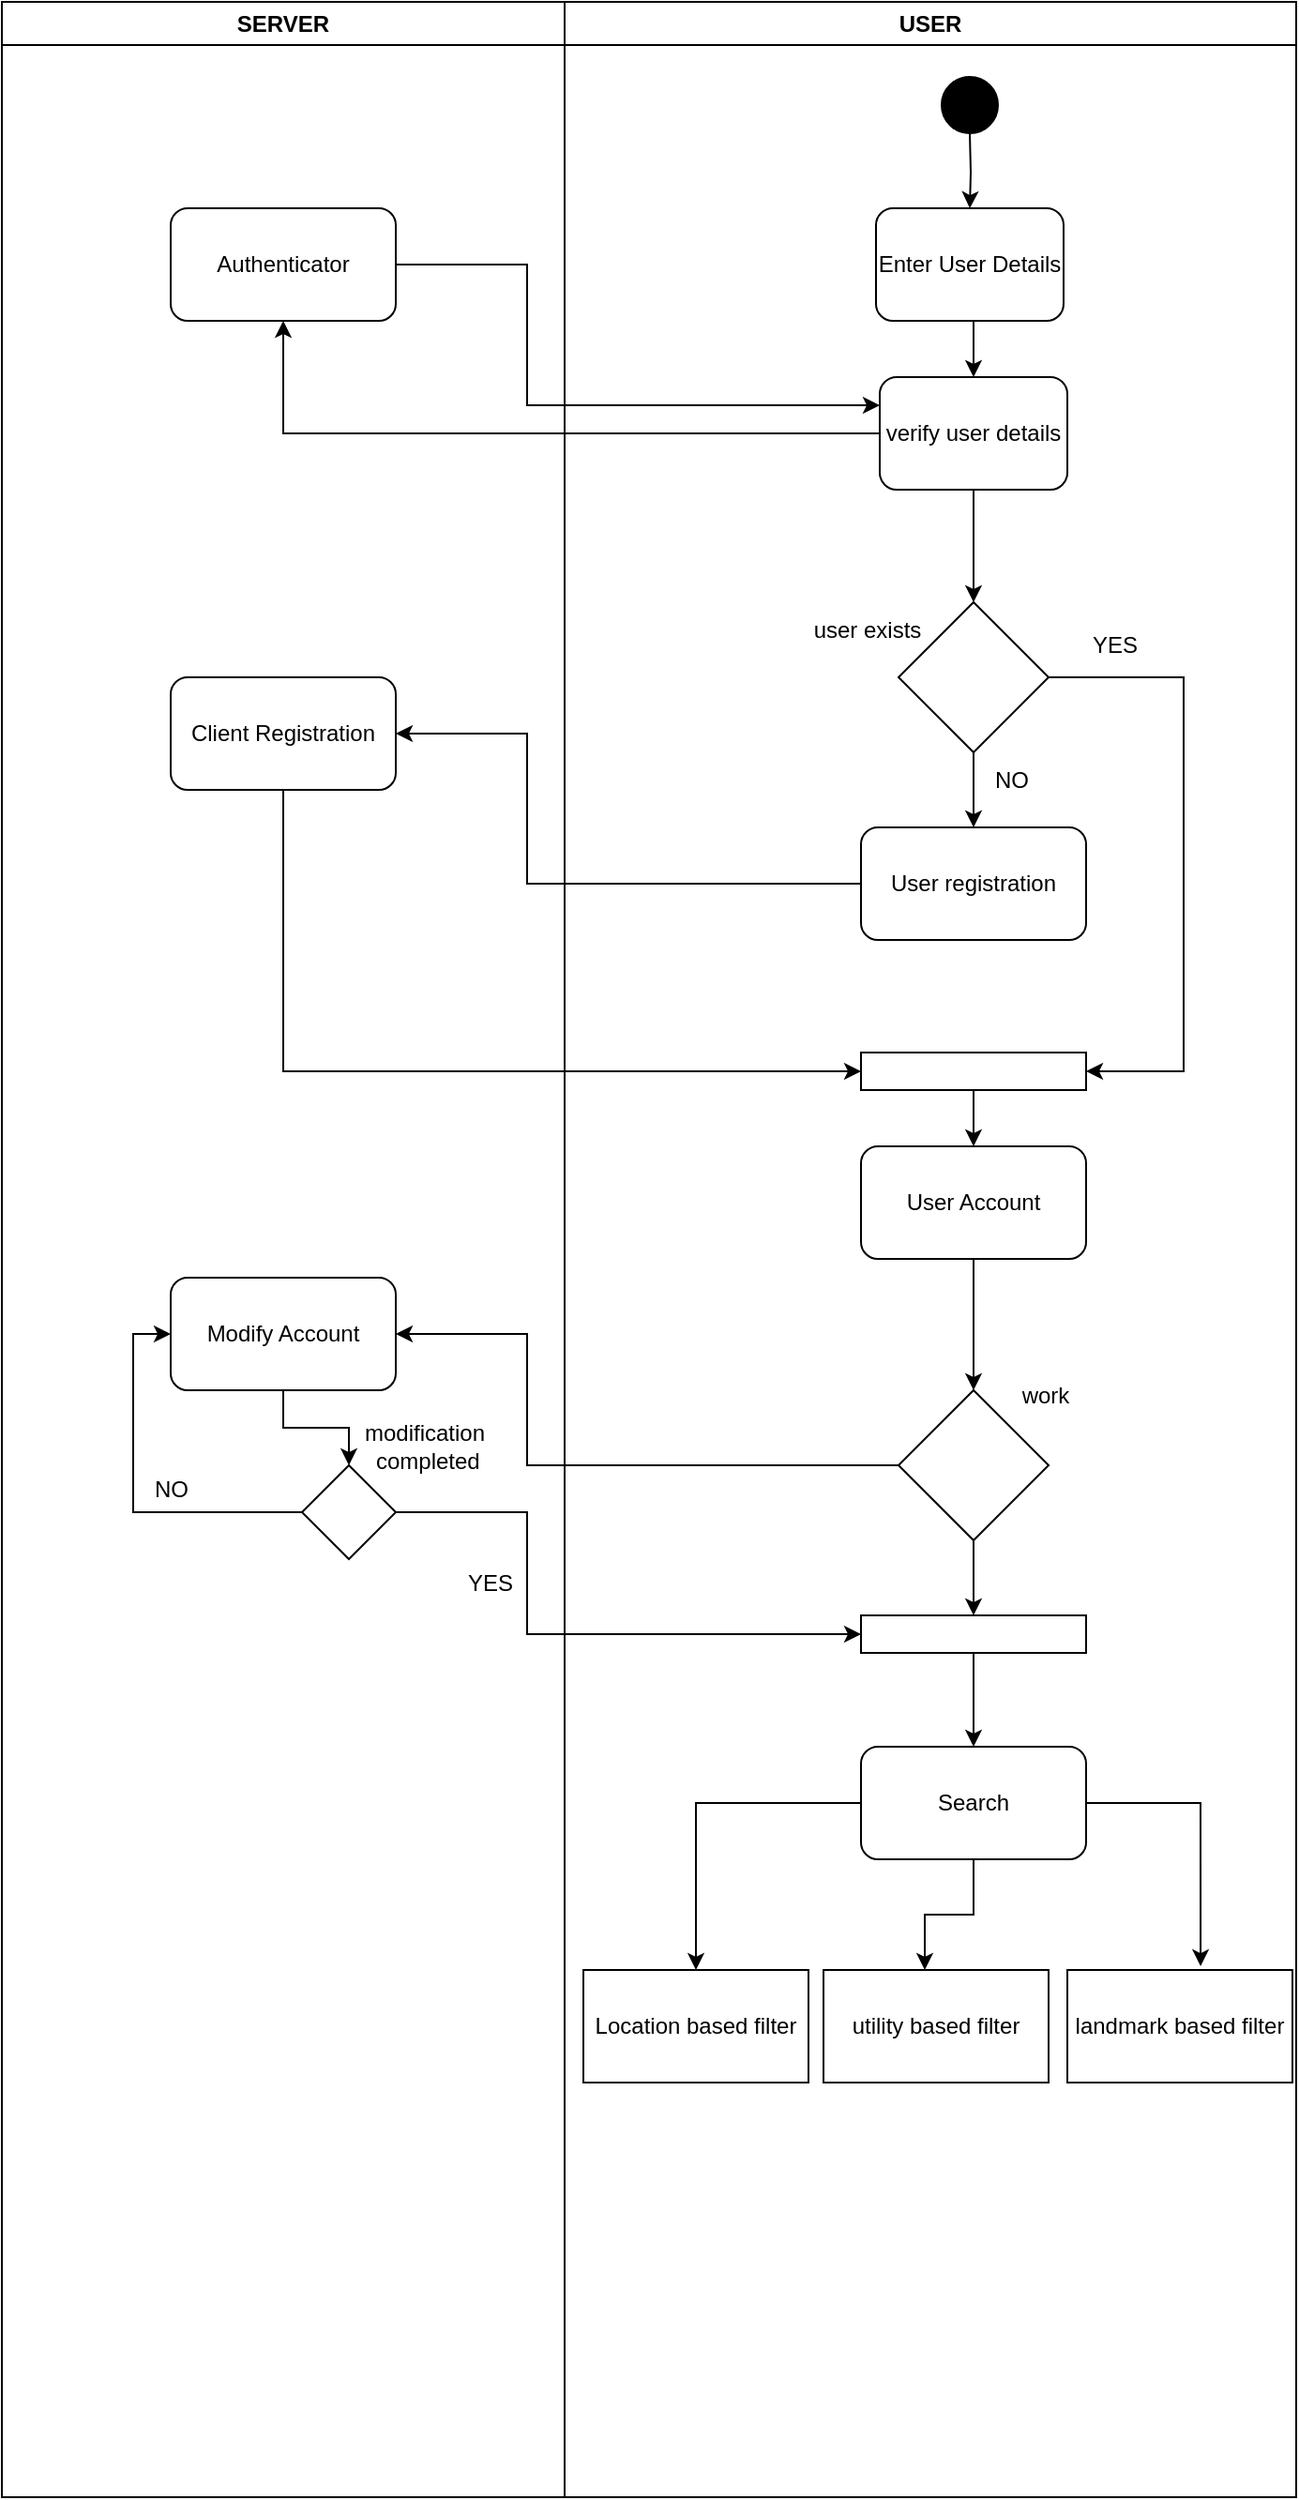 <mxfile version="24.0.0" type="github">
  <diagram id="prtHgNgQTEPvFCAcTncT" name="Page-1">
    <mxGraphModel dx="1290" dy="605" grid="1" gridSize="10" guides="1" tooltips="1" connect="1" arrows="1" fold="1" page="1" pageScale="1" pageWidth="827" pageHeight="1169" math="0" shadow="0">
      <root>
        <mxCell id="0" />
        <mxCell id="1" parent="0" />
        <mxCell id="Ph-Yry3BAkA_j3NdTSEP-2" value="USER" style="swimlane;whiteSpace=wrap;html=1;" vertex="1" parent="1">
          <mxGeometry x="370" y="120" width="390" height="1330" as="geometry" />
        </mxCell>
        <mxCell id="Ph-Yry3BAkA_j3NdTSEP-7" style="edgeStyle=orthogonalEdgeStyle;rounded=0;orthogonalLoop=1;jettySize=auto;html=1;entryX=0.5;entryY=0;entryDx=0;entryDy=0;fontFamily=Helvetica;fontSize=12;fontColor=default;" edge="1" parent="Ph-Yry3BAkA_j3NdTSEP-2" target="Ph-Yry3BAkA_j3NdTSEP-6">
          <mxGeometry relative="1" as="geometry">
            <mxPoint x="216" y="70" as="sourcePoint" />
          </mxGeometry>
        </mxCell>
        <mxCell id="Ph-Yry3BAkA_j3NdTSEP-5" value="" style="ellipse;whiteSpace=wrap;html=1;aspect=fixed;color:black;fillColor=#000000;" vertex="1" parent="Ph-Yry3BAkA_j3NdTSEP-2">
          <mxGeometry x="201" y="40" width="30" height="30" as="geometry" />
        </mxCell>
        <mxCell id="Ph-Yry3BAkA_j3NdTSEP-9" style="edgeStyle=orthogonalEdgeStyle;rounded=0;orthogonalLoop=1;jettySize=auto;html=1;exitX=0.5;exitY=1;exitDx=0;exitDy=0;entryX=0.5;entryY=0;entryDx=0;entryDy=0;fontFamily=Helvetica;fontSize=12;fontColor=default;" edge="1" parent="Ph-Yry3BAkA_j3NdTSEP-2" source="Ph-Yry3BAkA_j3NdTSEP-6" target="Ph-Yry3BAkA_j3NdTSEP-8">
          <mxGeometry relative="1" as="geometry" />
        </mxCell>
        <mxCell id="Ph-Yry3BAkA_j3NdTSEP-6" value="Enter User Details" style="rounded=1;whiteSpace=wrap;html=1;strokeColor=default;align=center;verticalAlign=middle;fontFamily=Helvetica;fontSize=12;fontColor=default;fillColor=default;" vertex="1" parent="Ph-Yry3BAkA_j3NdTSEP-2">
          <mxGeometry x="166" y="110" width="100" height="60" as="geometry" />
        </mxCell>
        <mxCell id="Ph-Yry3BAkA_j3NdTSEP-14" style="edgeStyle=orthogonalEdgeStyle;rounded=0;orthogonalLoop=1;jettySize=auto;html=1;entryX=0.5;entryY=0;entryDx=0;entryDy=0;fontFamily=Helvetica;fontSize=12;fontColor=default;" edge="1" parent="Ph-Yry3BAkA_j3NdTSEP-2" source="Ph-Yry3BAkA_j3NdTSEP-8">
          <mxGeometry relative="1" as="geometry">
            <mxPoint x="218" y="320" as="targetPoint" />
          </mxGeometry>
        </mxCell>
        <mxCell id="Ph-Yry3BAkA_j3NdTSEP-8" value="verify user details" style="rounded=1;whiteSpace=wrap;html=1;strokeColor=default;align=center;verticalAlign=middle;fontFamily=Helvetica;fontSize=12;fontColor=default;fillColor=default;" vertex="1" parent="Ph-Yry3BAkA_j3NdTSEP-2">
          <mxGeometry x="168" y="200" width="100" height="60" as="geometry" />
        </mxCell>
        <mxCell id="Ph-Yry3BAkA_j3NdTSEP-17" style="edgeStyle=orthogonalEdgeStyle;rounded=0;orthogonalLoop=1;jettySize=auto;html=1;entryX=0.5;entryY=0;entryDx=0;entryDy=0;fontFamily=Helvetica;fontSize=12;fontColor=default;" edge="1" parent="Ph-Yry3BAkA_j3NdTSEP-2" source="Ph-Yry3BAkA_j3NdTSEP-13" target="Ph-Yry3BAkA_j3NdTSEP-16">
          <mxGeometry relative="1" as="geometry" />
        </mxCell>
        <mxCell id="Ph-Yry3BAkA_j3NdTSEP-23" style="edgeStyle=orthogonalEdgeStyle;rounded=0;orthogonalLoop=1;jettySize=auto;html=1;entryX=1;entryY=0.5;entryDx=0;entryDy=0;fontFamily=Helvetica;fontSize=12;fontColor=default;" edge="1" parent="Ph-Yry3BAkA_j3NdTSEP-2" source="Ph-Yry3BAkA_j3NdTSEP-13" target="Ph-Yry3BAkA_j3NdTSEP-21">
          <mxGeometry relative="1" as="geometry">
            <Array as="points">
              <mxPoint x="330" y="360" />
              <mxPoint x="330" y="570" />
            </Array>
          </mxGeometry>
        </mxCell>
        <mxCell id="Ph-Yry3BAkA_j3NdTSEP-13" value="" style="rhombus;whiteSpace=wrap;html=1;strokeColor=default;align=center;verticalAlign=middle;fontFamily=Helvetica;fontSize=12;fontColor=default;fillColor=default;" vertex="1" parent="Ph-Yry3BAkA_j3NdTSEP-2">
          <mxGeometry x="178" y="320" width="80" height="80" as="geometry" />
        </mxCell>
        <mxCell id="Ph-Yry3BAkA_j3NdTSEP-16" value="User registration" style="rounded=1;whiteSpace=wrap;html=1;strokeColor=default;align=center;verticalAlign=middle;fontFamily=Helvetica;fontSize=12;fontColor=default;fillColor=default;" vertex="1" parent="Ph-Yry3BAkA_j3NdTSEP-2">
          <mxGeometry x="158" y="440" width="120" height="60" as="geometry" />
        </mxCell>
        <mxCell id="Ph-Yry3BAkA_j3NdTSEP-28" style="edgeStyle=orthogonalEdgeStyle;rounded=0;orthogonalLoop=1;jettySize=auto;html=1;entryX=0.5;entryY=0;entryDx=0;entryDy=0;fontFamily=Helvetica;fontSize=12;fontColor=default;" edge="1" parent="Ph-Yry3BAkA_j3NdTSEP-2" source="Ph-Yry3BAkA_j3NdTSEP-21" target="Ph-Yry3BAkA_j3NdTSEP-27">
          <mxGeometry relative="1" as="geometry" />
        </mxCell>
        <mxCell id="Ph-Yry3BAkA_j3NdTSEP-21" value="" style="rounded=0;whiteSpace=wrap;html=1;strokeColor=default;align=center;verticalAlign=middle;fontFamily=Helvetica;fontSize=12;fontColor=default;fillColor=default;" vertex="1" parent="Ph-Yry3BAkA_j3NdTSEP-2">
          <mxGeometry x="158" y="560" width="120" height="20" as="geometry" />
        </mxCell>
        <mxCell id="Ph-Yry3BAkA_j3NdTSEP-24" value="&lt;div&gt;user exists&lt;/div&gt;" style="text;html=1;align=center;verticalAlign=middle;resizable=0;points=[];autosize=1;strokeColor=none;fillColor=none;fontFamily=Helvetica;fontSize=12;fontColor=default;" vertex="1" parent="Ph-Yry3BAkA_j3NdTSEP-2">
          <mxGeometry x="121" y="320" width="80" height="30" as="geometry" />
        </mxCell>
        <mxCell id="Ph-Yry3BAkA_j3NdTSEP-30" value="" style="edgeStyle=orthogonalEdgeStyle;rounded=0;orthogonalLoop=1;jettySize=auto;html=1;fontFamily=Helvetica;fontSize=12;fontColor=default;entryX=0.5;entryY=0;entryDx=0;entryDy=0;" edge="1" parent="Ph-Yry3BAkA_j3NdTSEP-2" source="Ph-Yry3BAkA_j3NdTSEP-27" target="Ph-Yry3BAkA_j3NdTSEP-31">
          <mxGeometry relative="1" as="geometry">
            <mxPoint x="218" y="740" as="targetPoint" />
          </mxGeometry>
        </mxCell>
        <mxCell id="Ph-Yry3BAkA_j3NdTSEP-27" value="User Account" style="rounded=1;whiteSpace=wrap;html=1;strokeColor=default;align=center;verticalAlign=middle;fontFamily=Helvetica;fontSize=12;fontColor=default;fillColor=default;" vertex="1" parent="Ph-Yry3BAkA_j3NdTSEP-2">
          <mxGeometry x="158" y="610" width="120" height="60" as="geometry" />
        </mxCell>
        <mxCell id="Ph-Yry3BAkA_j3NdTSEP-47" style="edgeStyle=orthogonalEdgeStyle;rounded=0;orthogonalLoop=1;jettySize=auto;html=1;entryX=0.5;entryY=0;entryDx=0;entryDy=0;fontFamily=Helvetica;fontSize=12;fontColor=default;" edge="1" parent="Ph-Yry3BAkA_j3NdTSEP-2" source="Ph-Yry3BAkA_j3NdTSEP-31" target="Ph-Yry3BAkA_j3NdTSEP-43">
          <mxGeometry relative="1" as="geometry" />
        </mxCell>
        <mxCell id="Ph-Yry3BAkA_j3NdTSEP-31" value="" style="rhombus;whiteSpace=wrap;html=1;strokeColor=default;align=center;verticalAlign=middle;fontFamily=Helvetica;fontSize=12;fontColor=default;fillColor=default;" vertex="1" parent="Ph-Yry3BAkA_j3NdTSEP-2">
          <mxGeometry x="178" y="740" width="80" height="80" as="geometry" />
        </mxCell>
        <mxCell id="Ph-Yry3BAkA_j3NdTSEP-32" value="work" style="text;html=1;align=center;verticalAlign=middle;resizable=0;points=[];autosize=1;strokeColor=none;fillColor=none;fontFamily=Helvetica;fontSize=12;fontColor=default;" vertex="1" parent="Ph-Yry3BAkA_j3NdTSEP-2">
          <mxGeometry x="231" y="728" width="50" height="30" as="geometry" />
        </mxCell>
        <mxCell id="Ph-Yry3BAkA_j3NdTSEP-25" value="NO" style="text;html=1;align=center;verticalAlign=middle;resizable=0;points=[];autosize=1;strokeColor=none;fillColor=none;fontFamily=Helvetica;fontSize=12;fontColor=default;" vertex="1" parent="Ph-Yry3BAkA_j3NdTSEP-2">
          <mxGeometry x="218" y="400" width="40" height="30" as="geometry" />
        </mxCell>
        <mxCell id="Ph-Yry3BAkA_j3NdTSEP-26" value="YES" style="text;html=1;align=center;verticalAlign=middle;resizable=0;points=[];autosize=1;strokeColor=none;fillColor=none;fontFamily=Helvetica;fontSize=12;fontColor=default;" vertex="1" parent="Ph-Yry3BAkA_j3NdTSEP-2">
          <mxGeometry x="268" y="328" width="50" height="30" as="geometry" />
        </mxCell>
        <mxCell id="Ph-Yry3BAkA_j3NdTSEP-56" style="edgeStyle=orthogonalEdgeStyle;rounded=0;orthogonalLoop=1;jettySize=auto;html=1;entryX=0.5;entryY=0;entryDx=0;entryDy=0;fontFamily=Helvetica;fontSize=12;fontColor=default;" edge="1" parent="Ph-Yry3BAkA_j3NdTSEP-2" source="Ph-Yry3BAkA_j3NdTSEP-40" target="Ph-Yry3BAkA_j3NdTSEP-53">
          <mxGeometry relative="1" as="geometry" />
        </mxCell>
        <mxCell id="Ph-Yry3BAkA_j3NdTSEP-40" value="&lt;div&gt;Search&lt;/div&gt;" style="rounded=1;whiteSpace=wrap;html=1;strokeColor=default;align=center;verticalAlign=middle;fontFamily=Helvetica;fontSize=12;fontColor=default;fillColor=default;" vertex="1" parent="Ph-Yry3BAkA_j3NdTSEP-2">
          <mxGeometry x="158" y="930" width="120" height="60" as="geometry" />
        </mxCell>
        <mxCell id="Ph-Yry3BAkA_j3NdTSEP-52" style="edgeStyle=orthogonalEdgeStyle;rounded=0;orthogonalLoop=1;jettySize=auto;html=1;entryX=0.5;entryY=0;entryDx=0;entryDy=0;fontFamily=Helvetica;fontSize=12;fontColor=default;" edge="1" parent="Ph-Yry3BAkA_j3NdTSEP-2" source="Ph-Yry3BAkA_j3NdTSEP-43" target="Ph-Yry3BAkA_j3NdTSEP-40">
          <mxGeometry relative="1" as="geometry" />
        </mxCell>
        <mxCell id="Ph-Yry3BAkA_j3NdTSEP-43" value="" style="rounded=0;whiteSpace=wrap;html=1;strokeColor=default;align=center;verticalAlign=middle;fontFamily=Helvetica;fontSize=12;fontColor=default;fillColor=default;" vertex="1" parent="Ph-Yry3BAkA_j3NdTSEP-2">
          <mxGeometry x="158" y="860" width="120" height="20" as="geometry" />
        </mxCell>
        <mxCell id="Ph-Yry3BAkA_j3NdTSEP-53" value="Location based filter" style="whiteSpace=wrap;html=1;strokeColor=default;align=center;verticalAlign=middle;fontFamily=Helvetica;fontSize=12;fontColor=default;fillColor=default;" vertex="1" parent="Ph-Yry3BAkA_j3NdTSEP-2">
          <mxGeometry x="10" y="1049" width="120" height="60" as="geometry" />
        </mxCell>
        <mxCell id="Ph-Yry3BAkA_j3NdTSEP-54" value="landmark based filter" style="whiteSpace=wrap;html=1;strokeColor=default;align=center;verticalAlign=middle;fontFamily=Helvetica;fontSize=12;fontColor=default;fillColor=default;" vertex="1" parent="Ph-Yry3BAkA_j3NdTSEP-2">
          <mxGeometry x="268" y="1049" width="120" height="60" as="geometry" />
        </mxCell>
        <mxCell id="Ph-Yry3BAkA_j3NdTSEP-55" value="utility based filter" style="whiteSpace=wrap;html=1;strokeColor=default;align=center;verticalAlign=middle;fontFamily=Helvetica;fontSize=12;fontColor=default;fillColor=default;" vertex="1" parent="Ph-Yry3BAkA_j3NdTSEP-2">
          <mxGeometry x="138" y="1049" width="120" height="60" as="geometry" />
        </mxCell>
        <mxCell id="Ph-Yry3BAkA_j3NdTSEP-57" style="edgeStyle=orthogonalEdgeStyle;rounded=0;orthogonalLoop=1;jettySize=auto;html=1;entryX=0.45;entryY=0;entryDx=0;entryDy=0;entryPerimeter=0;fontFamily=Helvetica;fontSize=12;fontColor=default;" edge="1" parent="Ph-Yry3BAkA_j3NdTSEP-2" source="Ph-Yry3BAkA_j3NdTSEP-40" target="Ph-Yry3BAkA_j3NdTSEP-55">
          <mxGeometry relative="1" as="geometry" />
        </mxCell>
        <mxCell id="Ph-Yry3BAkA_j3NdTSEP-58" style="edgeStyle=orthogonalEdgeStyle;rounded=0;orthogonalLoop=1;jettySize=auto;html=1;entryX=0.592;entryY=-0.033;entryDx=0;entryDy=0;entryPerimeter=0;fontFamily=Helvetica;fontSize=12;fontColor=default;" edge="1" parent="Ph-Yry3BAkA_j3NdTSEP-2" source="Ph-Yry3BAkA_j3NdTSEP-40" target="Ph-Yry3BAkA_j3NdTSEP-54">
          <mxGeometry relative="1" as="geometry">
            <Array as="points">
              <mxPoint x="339" y="960" />
            </Array>
          </mxGeometry>
        </mxCell>
        <mxCell id="Ph-Yry3BAkA_j3NdTSEP-3" value="SERVER" style="swimlane;whiteSpace=wrap;html=1;" vertex="1" parent="1">
          <mxGeometry x="70" y="120" width="300" height="1330" as="geometry" />
        </mxCell>
        <mxCell id="Ph-Yry3BAkA_j3NdTSEP-10" value="Authenticator" style="rounded=1;whiteSpace=wrap;html=1;strokeColor=default;align=center;verticalAlign=middle;fontFamily=Helvetica;fontSize=12;fontColor=default;fillColor=default;" vertex="1" parent="Ph-Yry3BAkA_j3NdTSEP-3">
          <mxGeometry x="90" y="110" width="120" height="60" as="geometry" />
        </mxCell>
        <mxCell id="Ph-Yry3BAkA_j3NdTSEP-18" value="Client Registration" style="rounded=1;whiteSpace=wrap;html=1;strokeColor=default;align=center;verticalAlign=middle;fontFamily=Helvetica;fontSize=12;fontColor=default;fillColor=default;" vertex="1" parent="Ph-Yry3BAkA_j3NdTSEP-3">
          <mxGeometry x="90" y="360" width="120" height="60" as="geometry" />
        </mxCell>
        <mxCell id="Ph-Yry3BAkA_j3NdTSEP-39" style="edgeStyle=orthogonalEdgeStyle;rounded=0;orthogonalLoop=1;jettySize=auto;html=1;entryX=0.5;entryY=0;entryDx=0;entryDy=0;fontFamily=Helvetica;fontSize=12;fontColor=default;" edge="1" parent="Ph-Yry3BAkA_j3NdTSEP-3" source="Ph-Yry3BAkA_j3NdTSEP-33" target="Ph-Yry3BAkA_j3NdTSEP-35">
          <mxGeometry relative="1" as="geometry" />
        </mxCell>
        <mxCell id="Ph-Yry3BAkA_j3NdTSEP-33" value="Modify Account" style="rounded=1;whiteSpace=wrap;html=1;strokeColor=default;align=center;verticalAlign=middle;fontFamily=Helvetica;fontSize=12;fontColor=default;fillColor=default;" vertex="1" parent="Ph-Yry3BAkA_j3NdTSEP-3">
          <mxGeometry x="90" y="680" width="120" height="60" as="geometry" />
        </mxCell>
        <mxCell id="Ph-Yry3BAkA_j3NdTSEP-41" style="edgeStyle=orthogonalEdgeStyle;rounded=0;orthogonalLoop=1;jettySize=auto;html=1;entryX=0;entryY=0.5;entryDx=0;entryDy=0;fontFamily=Helvetica;fontSize=12;fontColor=default;" edge="1" parent="Ph-Yry3BAkA_j3NdTSEP-3" source="Ph-Yry3BAkA_j3NdTSEP-35" target="Ph-Yry3BAkA_j3NdTSEP-33">
          <mxGeometry relative="1" as="geometry">
            <Array as="points">
              <mxPoint x="70" y="805" />
              <mxPoint x="70" y="710" />
            </Array>
          </mxGeometry>
        </mxCell>
        <mxCell id="Ph-Yry3BAkA_j3NdTSEP-35" value="" style="rhombus;whiteSpace=wrap;html=1;strokeColor=default;align=center;verticalAlign=middle;fontFamily=Helvetica;fontSize=12;fontColor=default;fillColor=default;" vertex="1" parent="Ph-Yry3BAkA_j3NdTSEP-3">
          <mxGeometry x="160" y="780" width="50" height="50" as="geometry" />
        </mxCell>
        <mxCell id="Ph-Yry3BAkA_j3NdTSEP-36" value="&lt;div&gt;modification&lt;/div&gt;&lt;div&gt;&amp;nbsp;completed&lt;/div&gt;" style="text;html=1;align=center;verticalAlign=middle;resizable=0;points=[];autosize=1;strokeColor=none;fillColor=none;fontFamily=Helvetica;fontSize=12;fontColor=default;" vertex="1" parent="Ph-Yry3BAkA_j3NdTSEP-3">
          <mxGeometry x="180" y="750" width="90" height="40" as="geometry" />
        </mxCell>
        <mxCell id="Ph-Yry3BAkA_j3NdTSEP-11" style="edgeStyle=orthogonalEdgeStyle;rounded=0;orthogonalLoop=1;jettySize=auto;html=1;entryX=0.5;entryY=1;entryDx=0;entryDy=0;fontFamily=Helvetica;fontSize=12;fontColor=default;" edge="1" parent="1" source="Ph-Yry3BAkA_j3NdTSEP-8" target="Ph-Yry3BAkA_j3NdTSEP-10">
          <mxGeometry relative="1" as="geometry" />
        </mxCell>
        <mxCell id="Ph-Yry3BAkA_j3NdTSEP-12" style="edgeStyle=orthogonalEdgeStyle;rounded=0;orthogonalLoop=1;jettySize=auto;html=1;entryX=0;entryY=0.25;entryDx=0;entryDy=0;fontFamily=Helvetica;fontSize=12;fontColor=default;" edge="1" parent="1" source="Ph-Yry3BAkA_j3NdTSEP-10" target="Ph-Yry3BAkA_j3NdTSEP-8">
          <mxGeometry relative="1" as="geometry">
            <Array as="points">
              <mxPoint x="350" y="260" />
              <mxPoint x="350" y="335" />
            </Array>
          </mxGeometry>
        </mxCell>
        <mxCell id="Ph-Yry3BAkA_j3NdTSEP-20" style="edgeStyle=orthogonalEdgeStyle;rounded=0;orthogonalLoop=1;jettySize=auto;html=1;entryX=1;entryY=0.5;entryDx=0;entryDy=0;fontFamily=Helvetica;fontSize=12;fontColor=default;" edge="1" parent="1" source="Ph-Yry3BAkA_j3NdTSEP-16" target="Ph-Yry3BAkA_j3NdTSEP-18">
          <mxGeometry relative="1" as="geometry">
            <Array as="points">
              <mxPoint x="350" y="590" />
              <mxPoint x="350" y="510" />
            </Array>
          </mxGeometry>
        </mxCell>
        <mxCell id="Ph-Yry3BAkA_j3NdTSEP-22" style="edgeStyle=orthogonalEdgeStyle;rounded=0;orthogonalLoop=1;jettySize=auto;html=1;entryX=0;entryY=0.5;entryDx=0;entryDy=0;fontFamily=Helvetica;fontSize=12;fontColor=default;" edge="1" parent="1" source="Ph-Yry3BAkA_j3NdTSEP-18" target="Ph-Yry3BAkA_j3NdTSEP-21">
          <mxGeometry relative="1" as="geometry">
            <Array as="points">
              <mxPoint x="220" y="690" />
            </Array>
          </mxGeometry>
        </mxCell>
        <mxCell id="Ph-Yry3BAkA_j3NdTSEP-34" style="edgeStyle=orthogonalEdgeStyle;rounded=0;orthogonalLoop=1;jettySize=auto;html=1;entryX=1;entryY=0.5;entryDx=0;entryDy=0;fontFamily=Helvetica;fontSize=12;fontColor=default;" edge="1" parent="1" source="Ph-Yry3BAkA_j3NdTSEP-31" target="Ph-Yry3BAkA_j3NdTSEP-33">
          <mxGeometry relative="1" as="geometry">
            <Array as="points">
              <mxPoint x="350" y="900" />
              <mxPoint x="350" y="830" />
            </Array>
          </mxGeometry>
        </mxCell>
        <mxCell id="Ph-Yry3BAkA_j3NdTSEP-42" value="NO" style="text;html=1;align=center;verticalAlign=middle;resizable=0;points=[];autosize=1;strokeColor=none;fillColor=none;fontFamily=Helvetica;fontSize=12;fontColor=default;" vertex="1" parent="1">
          <mxGeometry x="140" y="898" width="40" height="30" as="geometry" />
        </mxCell>
        <mxCell id="Ph-Yry3BAkA_j3NdTSEP-48" style="edgeStyle=orthogonalEdgeStyle;rounded=0;orthogonalLoop=1;jettySize=auto;html=1;entryX=0;entryY=0.5;entryDx=0;entryDy=0;fontFamily=Helvetica;fontSize=12;fontColor=default;" edge="1" parent="1" source="Ph-Yry3BAkA_j3NdTSEP-35" target="Ph-Yry3BAkA_j3NdTSEP-43">
          <mxGeometry relative="1" as="geometry">
            <Array as="points">
              <mxPoint x="350" y="925" />
              <mxPoint x="350" y="990" />
            </Array>
          </mxGeometry>
        </mxCell>
        <mxCell id="Ph-Yry3BAkA_j3NdTSEP-49" value="YES" style="text;html=1;align=center;verticalAlign=middle;resizable=0;points=[];autosize=1;strokeColor=none;fillColor=none;fontFamily=Helvetica;fontSize=12;fontColor=default;" vertex="1" parent="1">
          <mxGeometry x="305" y="948" width="50" height="30" as="geometry" />
        </mxCell>
      </root>
    </mxGraphModel>
  </diagram>
</mxfile>
